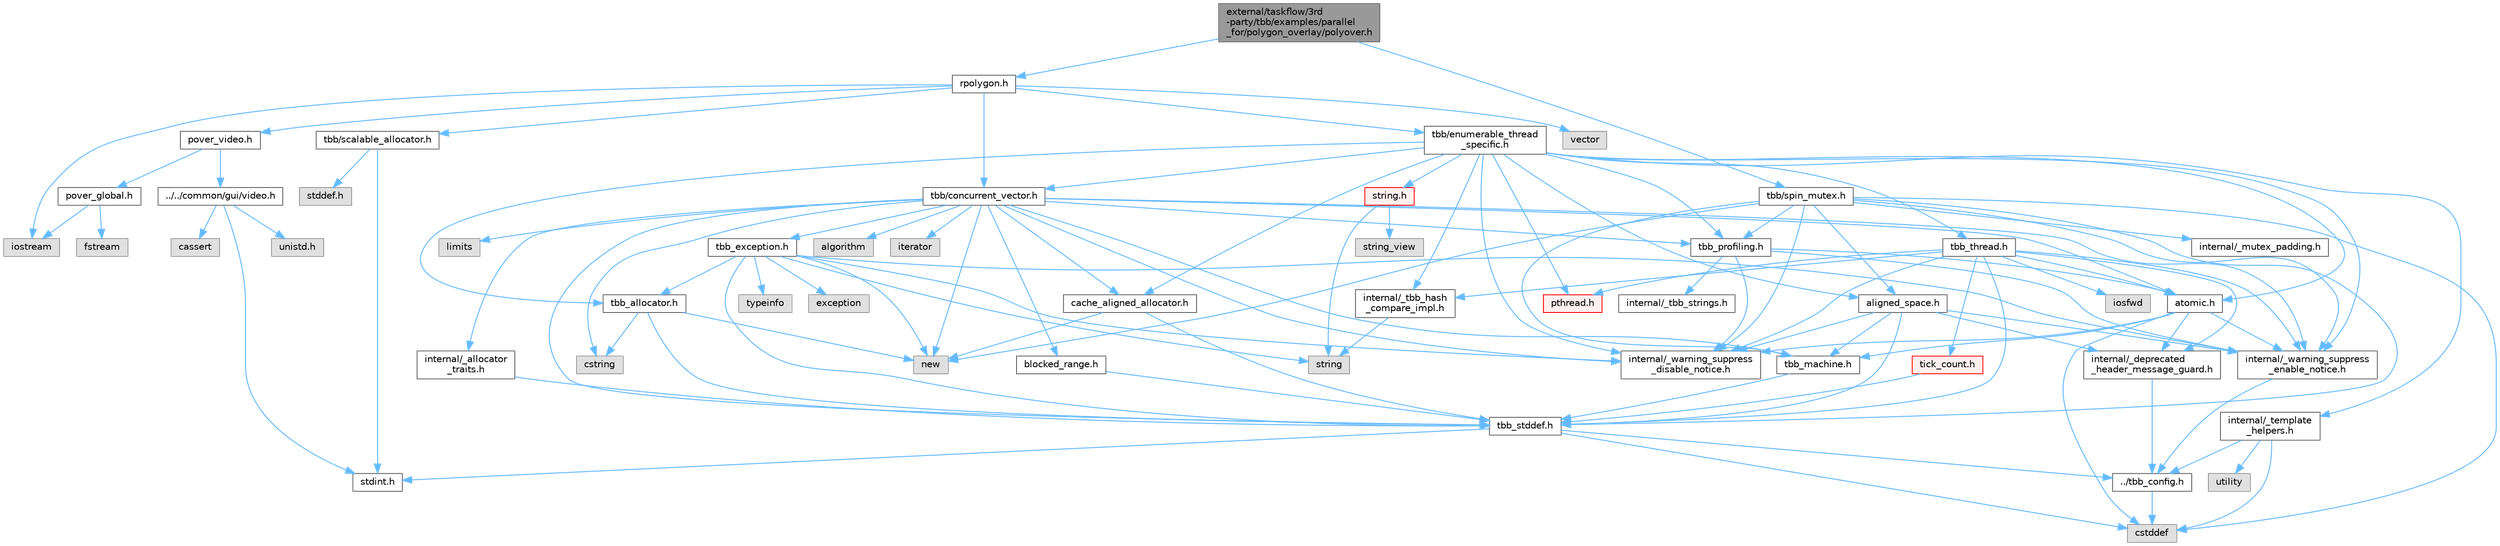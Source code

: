 digraph "external/taskflow/3rd-party/tbb/examples/parallel_for/polygon_overlay/polyover.h"
{
 // LATEX_PDF_SIZE
  bgcolor="transparent";
  edge [fontname=Helvetica,fontsize=10,labelfontname=Helvetica,labelfontsize=10];
  node [fontname=Helvetica,fontsize=10,shape=box,height=0.2,width=0.4];
  Node1 [id="Node000001",label="external/taskflow/3rd\l-party/tbb/examples/parallel\l_for/polygon_overlay/polyover.h",height=0.2,width=0.4,color="gray40", fillcolor="grey60", style="filled", fontcolor="black",tooltip=" "];
  Node1 -> Node2 [id="edge1_Node000001_Node000002",color="steelblue1",style="solid",tooltip=" "];
  Node2 [id="Node000002",label="rpolygon.h",height=0.2,width=0.4,color="grey40", fillcolor="white", style="filled",URL="$rpolygon_8h.html",tooltip=" "];
  Node2 -> Node3 [id="edge2_Node000002_Node000003",color="steelblue1",style="solid",tooltip=" "];
  Node3 [id="Node000003",label="vector",height=0.2,width=0.4,color="grey60", fillcolor="#E0E0E0", style="filled",tooltip=" "];
  Node2 -> Node4 [id="edge3_Node000002_Node000004",color="steelblue1",style="solid",tooltip=" "];
  Node4 [id="Node000004",label="iostream",height=0.2,width=0.4,color="grey60", fillcolor="#E0E0E0", style="filled",tooltip=" "];
  Node2 -> Node5 [id="edge4_Node000002_Node000005",color="steelblue1",style="solid",tooltip=" "];
  Node5 [id="Node000005",label="pover_video.h",height=0.2,width=0.4,color="grey40", fillcolor="white", style="filled",URL="$pover__video_8h.html",tooltip=" "];
  Node5 -> Node6 [id="edge5_Node000005_Node000006",color="steelblue1",style="solid",tooltip=" "];
  Node6 [id="Node000006",label="../../common/gui/video.h",height=0.2,width=0.4,color="grey40", fillcolor="white", style="filled",URL="$3rd-party_2tbb_2examples_2common_2gui_2video_8h.html",tooltip=" "];
  Node6 -> Node7 [id="edge6_Node000006_Node000007",color="steelblue1",style="solid",tooltip=" "];
  Node7 [id="Node000007",label="cassert",height=0.2,width=0.4,color="grey60", fillcolor="#E0E0E0", style="filled",tooltip=" "];
  Node6 -> Node8 [id="edge7_Node000006_Node000008",color="steelblue1",style="solid",tooltip=" "];
  Node8 [id="Node000008",label="stdint.h",height=0.2,width=0.4,color="grey40", fillcolor="white", style="filled",URL="$stdint_8h.html",tooltip=" "];
  Node6 -> Node9 [id="edge8_Node000006_Node000009",color="steelblue1",style="solid",tooltip=" "];
  Node9 [id="Node000009",label="unistd.h",height=0.2,width=0.4,color="grey60", fillcolor="#E0E0E0", style="filled",tooltip=" "];
  Node5 -> Node10 [id="edge9_Node000005_Node000010",color="steelblue1",style="solid",tooltip=" "];
  Node10 [id="Node000010",label="pover_global.h",height=0.2,width=0.4,color="grey40", fillcolor="white", style="filled",URL="$pover__global_8h.html",tooltip=" "];
  Node10 -> Node4 [id="edge10_Node000010_Node000004",color="steelblue1",style="solid",tooltip=" "];
  Node10 -> Node11 [id="edge11_Node000010_Node000011",color="steelblue1",style="solid",tooltip=" "];
  Node11 [id="Node000011",label="fstream",height=0.2,width=0.4,color="grey60", fillcolor="#E0E0E0", style="filled",tooltip=" "];
  Node2 -> Node12 [id="edge12_Node000002_Node000012",color="steelblue1",style="solid",tooltip=" "];
  Node12 [id="Node000012",label="tbb/scalable_allocator.h",height=0.2,width=0.4,color="grey40", fillcolor="white", style="filled",URL="$scalable__allocator_8h.html",tooltip=" "];
  Node12 -> Node13 [id="edge13_Node000012_Node000013",color="steelblue1",style="solid",tooltip=" "];
  Node13 [id="Node000013",label="stddef.h",height=0.2,width=0.4,color="grey60", fillcolor="#E0E0E0", style="filled",tooltip=" "];
  Node12 -> Node8 [id="edge14_Node000012_Node000008",color="steelblue1",style="solid",tooltip=" "];
  Node2 -> Node14 [id="edge15_Node000002_Node000014",color="steelblue1",style="solid",tooltip=" "];
  Node14 [id="Node000014",label="tbb/concurrent_vector.h",height=0.2,width=0.4,color="grey40", fillcolor="white", style="filled",URL="$concurrent__vector_8h.html",tooltip=" "];
  Node14 -> Node15 [id="edge16_Node000014_Node000015",color="steelblue1",style="solid",tooltip=" "];
  Node15 [id="Node000015",label="internal/_warning_suppress\l_enable_notice.h",height=0.2,width=0.4,color="grey40", fillcolor="white", style="filled",URL="$__warning__suppress__enable__notice_8h.html",tooltip=" "];
  Node15 -> Node16 [id="edge17_Node000015_Node000016",color="steelblue1",style="solid",tooltip=" "];
  Node16 [id="Node000016",label="../tbb_config.h",height=0.2,width=0.4,color="grey40", fillcolor="white", style="filled",URL="$tbb__config_8h.html",tooltip=" "];
  Node16 -> Node17 [id="edge18_Node000016_Node000017",color="steelblue1",style="solid",tooltip=" "];
  Node17 [id="Node000017",label="cstddef",height=0.2,width=0.4,color="grey60", fillcolor="#E0E0E0", style="filled",tooltip=" "];
  Node14 -> Node18 [id="edge19_Node000014_Node000018",color="steelblue1",style="solid",tooltip=" "];
  Node18 [id="Node000018",label="tbb_stddef.h",height=0.2,width=0.4,color="grey40", fillcolor="white", style="filled",URL="$tbb__stddef_8h.html",tooltip=" "];
  Node18 -> Node16 [id="edge20_Node000018_Node000016",color="steelblue1",style="solid",tooltip=" "];
  Node18 -> Node17 [id="edge21_Node000018_Node000017",color="steelblue1",style="solid",tooltip=" "];
  Node18 -> Node8 [id="edge22_Node000018_Node000008",color="steelblue1",style="solid",tooltip=" "];
  Node14 -> Node19 [id="edge23_Node000014_Node000019",color="steelblue1",style="solid",tooltip=" "];
  Node19 [id="Node000019",label="tbb_exception.h",height=0.2,width=0.4,color="grey40", fillcolor="white", style="filled",URL="$tbb__exception_8h.html",tooltip=" "];
  Node19 -> Node15 [id="edge24_Node000019_Node000015",color="steelblue1",style="solid",tooltip=" "];
  Node19 -> Node18 [id="edge25_Node000019_Node000018",color="steelblue1",style="solid",tooltip=" "];
  Node19 -> Node20 [id="edge26_Node000019_Node000020",color="steelblue1",style="solid",tooltip=" "];
  Node20 [id="Node000020",label="exception",height=0.2,width=0.4,color="grey60", fillcolor="#E0E0E0", style="filled",tooltip=" "];
  Node19 -> Node21 [id="edge27_Node000019_Node000021",color="steelblue1",style="solid",tooltip=" "];
  Node21 [id="Node000021",label="new",height=0.2,width=0.4,color="grey60", fillcolor="#E0E0E0", style="filled",tooltip=" "];
  Node19 -> Node22 [id="edge28_Node000019_Node000022",color="steelblue1",style="solid",tooltip=" "];
  Node22 [id="Node000022",label="string",height=0.2,width=0.4,color="grey60", fillcolor="#E0E0E0", style="filled",tooltip=" "];
  Node19 -> Node23 [id="edge29_Node000019_Node000023",color="steelblue1",style="solid",tooltip=" "];
  Node23 [id="Node000023",label="tbb_allocator.h",height=0.2,width=0.4,color="grey40", fillcolor="white", style="filled",URL="$tbb__allocator_8h.html",tooltip=" "];
  Node23 -> Node18 [id="edge30_Node000023_Node000018",color="steelblue1",style="solid",tooltip=" "];
  Node23 -> Node21 [id="edge31_Node000023_Node000021",color="steelblue1",style="solid",tooltip=" "];
  Node23 -> Node24 [id="edge32_Node000023_Node000024",color="steelblue1",style="solid",tooltip=" "];
  Node24 [id="Node000024",label="cstring",height=0.2,width=0.4,color="grey60", fillcolor="#E0E0E0", style="filled",tooltip=" "];
  Node19 -> Node25 [id="edge33_Node000019_Node000025",color="steelblue1",style="solid",tooltip=" "];
  Node25 [id="Node000025",label="typeinfo",height=0.2,width=0.4,color="grey60", fillcolor="#E0E0E0", style="filled",tooltip=" "];
  Node19 -> Node26 [id="edge34_Node000019_Node000026",color="steelblue1",style="solid",tooltip=" "];
  Node26 [id="Node000026",label="internal/_warning_suppress\l_disable_notice.h",height=0.2,width=0.4,color="grey40", fillcolor="white", style="filled",URL="$__warning__suppress__disable__notice_8h.html",tooltip=" "];
  Node14 -> Node27 [id="edge35_Node000014_Node000027",color="steelblue1",style="solid",tooltip=" "];
  Node27 [id="Node000027",label="atomic.h",height=0.2,width=0.4,color="grey40", fillcolor="white", style="filled",URL="$external_2taskflow_23rd-party_2tbb_2include_2tbb_2atomic_8h.html",tooltip=" "];
  Node27 -> Node28 [id="edge36_Node000027_Node000028",color="steelblue1",style="solid",tooltip=" "];
  Node28 [id="Node000028",label="internal/_deprecated\l_header_message_guard.h",height=0.2,width=0.4,color="grey40", fillcolor="white", style="filled",URL="$__deprecated__header__message__guard_8h.html",tooltip=" "];
  Node28 -> Node16 [id="edge37_Node000028_Node000016",color="steelblue1",style="solid",tooltip=" "];
  Node27 -> Node15 [id="edge38_Node000027_Node000015",color="steelblue1",style="solid",tooltip=" "];
  Node27 -> Node17 [id="edge39_Node000027_Node000017",color="steelblue1",style="solid",tooltip=" "];
  Node27 -> Node29 [id="edge40_Node000027_Node000029",color="steelblue1",style="solid",tooltip=" "];
  Node29 [id="Node000029",label="tbb_machine.h",height=0.2,width=0.4,color="grey40", fillcolor="white", style="filled",URL="$tbb__machine_8h.html",tooltip=" "];
  Node29 -> Node18 [id="edge41_Node000029_Node000018",color="steelblue1",style="solid",tooltip=" "];
  Node27 -> Node26 [id="edge42_Node000027_Node000026",color="steelblue1",style="solid",tooltip=" "];
  Node14 -> Node30 [id="edge43_Node000014_Node000030",color="steelblue1",style="solid",tooltip=" "];
  Node30 [id="Node000030",label="cache_aligned_allocator.h",height=0.2,width=0.4,color="grey40", fillcolor="white", style="filled",URL="$cache__aligned__allocator_8h.html",tooltip=" "];
  Node30 -> Node21 [id="edge44_Node000030_Node000021",color="steelblue1",style="solid",tooltip=" "];
  Node30 -> Node18 [id="edge45_Node000030_Node000018",color="steelblue1",style="solid",tooltip=" "];
  Node14 -> Node31 [id="edge46_Node000014_Node000031",color="steelblue1",style="solid",tooltip=" "];
  Node31 [id="Node000031",label="blocked_range.h",height=0.2,width=0.4,color="grey40", fillcolor="white", style="filled",URL="$blocked__range_8h.html",tooltip=" "];
  Node31 -> Node18 [id="edge47_Node000031_Node000018",color="steelblue1",style="solid",tooltip=" "];
  Node14 -> Node29 [id="edge48_Node000014_Node000029",color="steelblue1",style="solid",tooltip=" "];
  Node14 -> Node32 [id="edge49_Node000014_Node000032",color="steelblue1",style="solid",tooltip=" "];
  Node32 [id="Node000032",label="tbb_profiling.h",height=0.2,width=0.4,color="grey40", fillcolor="white", style="filled",URL="$tbb__profiling_8h.html",tooltip=" "];
  Node32 -> Node15 [id="edge50_Node000032_Node000015",color="steelblue1",style="solid",tooltip=" "];
  Node32 -> Node33 [id="edge51_Node000032_Node000033",color="steelblue1",style="solid",tooltip=" "];
  Node33 [id="Node000033",label="internal/_tbb_strings.h",height=0.2,width=0.4,color="grey40", fillcolor="white", style="filled",URL="$__tbb__strings_8h.html",tooltip=" "];
  Node32 -> Node27 [id="edge52_Node000032_Node000027",color="steelblue1",style="solid",tooltip=" "];
  Node32 -> Node26 [id="edge53_Node000032_Node000026",color="steelblue1",style="solid",tooltip=" "];
  Node14 -> Node21 [id="edge54_Node000014_Node000021",color="steelblue1",style="solid",tooltip=" "];
  Node14 -> Node24 [id="edge55_Node000014_Node000024",color="steelblue1",style="solid",tooltip=" "];
  Node14 -> Node34 [id="edge56_Node000014_Node000034",color="steelblue1",style="solid",tooltip=" "];
  Node34 [id="Node000034",label="algorithm",height=0.2,width=0.4,color="grey60", fillcolor="#E0E0E0", style="filled",tooltip=" "];
  Node14 -> Node35 [id="edge57_Node000014_Node000035",color="steelblue1",style="solid",tooltip=" "];
  Node35 [id="Node000035",label="iterator",height=0.2,width=0.4,color="grey60", fillcolor="#E0E0E0", style="filled",tooltip=" "];
  Node14 -> Node36 [id="edge58_Node000014_Node000036",color="steelblue1",style="solid",tooltip=" "];
  Node36 [id="Node000036",label="internal/_allocator\l_traits.h",height=0.2,width=0.4,color="grey40", fillcolor="white", style="filled",URL="$__allocator__traits_8h.html",tooltip=" "];
  Node36 -> Node18 [id="edge59_Node000036_Node000018",color="steelblue1",style="solid",tooltip=" "];
  Node14 -> Node37 [id="edge60_Node000014_Node000037",color="steelblue1",style="solid",tooltip=" "];
  Node37 [id="Node000037",label="limits",height=0.2,width=0.4,color="grey60", fillcolor="#E0E0E0", style="filled",tooltip=" "];
  Node14 -> Node26 [id="edge61_Node000014_Node000026",color="steelblue1",style="solid",tooltip=" "];
  Node2 -> Node38 [id="edge62_Node000002_Node000038",color="steelblue1",style="solid",tooltip=" "];
  Node38 [id="Node000038",label="tbb/enumerable_thread\l_specific.h",height=0.2,width=0.4,color="grey40", fillcolor="white", style="filled",URL="$enumerable__thread__specific_8h.html",tooltip=" "];
  Node38 -> Node15 [id="edge63_Node000038_Node000015",color="steelblue1",style="solid",tooltip=" "];
  Node38 -> Node27 [id="edge64_Node000038_Node000027",color="steelblue1",style="solid",tooltip=" "];
  Node38 -> Node14 [id="edge65_Node000038_Node000014",color="steelblue1",style="solid",tooltip=" "];
  Node38 -> Node39 [id="edge66_Node000038_Node000039",color="steelblue1",style="solid",tooltip=" "];
  Node39 [id="Node000039",label="tbb_thread.h",height=0.2,width=0.4,color="grey40", fillcolor="white", style="filled",URL="$tbb__thread_8h.html",tooltip=" "];
  Node39 -> Node28 [id="edge67_Node000039_Node000028",color="steelblue1",style="solid",tooltip=" "];
  Node39 -> Node15 [id="edge68_Node000039_Node000015",color="steelblue1",style="solid",tooltip=" "];
  Node39 -> Node18 [id="edge69_Node000039_Node000018",color="steelblue1",style="solid",tooltip=" "];
  Node39 -> Node40 [id="edge70_Node000039_Node000040",color="steelblue1",style="solid",tooltip=" "];
  Node40 [id="Node000040",label="pthread.h",height=0.2,width=0.4,color="red", fillcolor="#FFF0F0", style="filled",URL="$pthread_8h.html",tooltip=" "];
  Node39 -> Node27 [id="edge71_Node000039_Node000027",color="steelblue1",style="solid",tooltip=" "];
  Node39 -> Node84 [id="edge72_Node000039_Node000084",color="steelblue1",style="solid",tooltip=" "];
  Node84 [id="Node000084",label="internal/_tbb_hash\l_compare_impl.h",height=0.2,width=0.4,color="grey40", fillcolor="white", style="filled",URL="$__tbb__hash__compare__impl_8h.html",tooltip=" "];
  Node84 -> Node22 [id="edge73_Node000084_Node000022",color="steelblue1",style="solid",tooltip=" "];
  Node39 -> Node85 [id="edge74_Node000039_Node000085",color="steelblue1",style="solid",tooltip=" "];
  Node85 [id="Node000085",label="tick_count.h",height=0.2,width=0.4,color="red", fillcolor="#FFF0F0", style="filled",URL="$tick__count_8h.html",tooltip=" "];
  Node85 -> Node18 [id="edge75_Node000085_Node000018",color="steelblue1",style="solid",tooltip=" "];
  Node39 -> Node87 [id="edge76_Node000039_Node000087",color="steelblue1",style="solid",tooltip=" "];
  Node87 [id="Node000087",label="iosfwd",height=0.2,width=0.4,color="grey60", fillcolor="#E0E0E0", style="filled",tooltip=" "];
  Node39 -> Node26 [id="edge77_Node000039_Node000026",color="steelblue1",style="solid",tooltip=" "];
  Node38 -> Node23 [id="edge78_Node000038_Node000023",color="steelblue1",style="solid",tooltip=" "];
  Node38 -> Node30 [id="edge79_Node000038_Node000030",color="steelblue1",style="solid",tooltip=" "];
  Node38 -> Node88 [id="edge80_Node000038_Node000088",color="steelblue1",style="solid",tooltip=" "];
  Node88 [id="Node000088",label="aligned_space.h",height=0.2,width=0.4,color="grey40", fillcolor="white", style="filled",URL="$aligned__space_8h.html",tooltip=" "];
  Node88 -> Node28 [id="edge81_Node000088_Node000028",color="steelblue1",style="solid",tooltip=" "];
  Node88 -> Node15 [id="edge82_Node000088_Node000015",color="steelblue1",style="solid",tooltip=" "];
  Node88 -> Node18 [id="edge83_Node000088_Node000018",color="steelblue1",style="solid",tooltip=" "];
  Node88 -> Node29 [id="edge84_Node000088_Node000029",color="steelblue1",style="solid",tooltip=" "];
  Node88 -> Node26 [id="edge85_Node000088_Node000026",color="steelblue1",style="solid",tooltip=" "];
  Node38 -> Node89 [id="edge86_Node000038_Node000089",color="steelblue1",style="solid",tooltip=" "];
  Node89 [id="Node000089",label="internal/_template\l_helpers.h",height=0.2,width=0.4,color="grey40", fillcolor="white", style="filled",URL="$__template__helpers_8h.html",tooltip=" "];
  Node89 -> Node76 [id="edge87_Node000089_Node000076",color="steelblue1",style="solid",tooltip=" "];
  Node76 [id="Node000076",label="utility",height=0.2,width=0.4,color="grey60", fillcolor="#E0E0E0", style="filled",tooltip=" "];
  Node89 -> Node17 [id="edge88_Node000089_Node000017",color="steelblue1",style="solid",tooltip=" "];
  Node89 -> Node16 [id="edge89_Node000089_Node000016",color="steelblue1",style="solid",tooltip=" "];
  Node38 -> Node84 [id="edge90_Node000038_Node000084",color="steelblue1",style="solid",tooltip=" "];
  Node38 -> Node32 [id="edge91_Node000038_Node000032",color="steelblue1",style="solid",tooltip=" "];
  Node38 -> Node90 [id="edge92_Node000038_Node000090",color="steelblue1",style="solid",tooltip=" "];
  Node90 [id="Node000090",label="string.h",height=0.2,width=0.4,color="red", fillcolor="#FFF0F0", style="filled",URL="$string_8h.html",tooltip=" "];
  Node90 -> Node22 [id="edge93_Node000090_Node000022",color="steelblue1",style="solid",tooltip=" "];
  Node90 -> Node91 [id="edge94_Node000090_Node000091",color="steelblue1",style="solid",tooltip=" "];
  Node91 [id="Node000091",label="string_view",height=0.2,width=0.4,color="grey60", fillcolor="#E0E0E0", style="filled",tooltip=" "];
  Node38 -> Node40 [id="edge95_Node000038_Node000040",color="steelblue1",style="solid",tooltip=" "];
  Node38 -> Node26 [id="edge96_Node000038_Node000026",color="steelblue1",style="solid",tooltip=" "];
  Node1 -> Node228 [id="edge97_Node000001_Node000228",color="steelblue1",style="solid",tooltip=" "];
  Node228 [id="Node000228",label="tbb/spin_mutex.h",height=0.2,width=0.4,color="grey40", fillcolor="white", style="filled",URL="$external_2taskflow_23rd-party_2tbb_2include_2tbb_2spin__mutex_8h.html",tooltip=" "];
  Node228 -> Node15 [id="edge98_Node000228_Node000015",color="steelblue1",style="solid",tooltip=" "];
  Node228 -> Node17 [id="edge99_Node000228_Node000017",color="steelblue1",style="solid",tooltip=" "];
  Node228 -> Node21 [id="edge100_Node000228_Node000021",color="steelblue1",style="solid",tooltip=" "];
  Node228 -> Node88 [id="edge101_Node000228_Node000088",color="steelblue1",style="solid",tooltip=" "];
  Node228 -> Node18 [id="edge102_Node000228_Node000018",color="steelblue1",style="solid",tooltip=" "];
  Node228 -> Node29 [id="edge103_Node000228_Node000029",color="steelblue1",style="solid",tooltip=" "];
  Node228 -> Node32 [id="edge104_Node000228_Node000032",color="steelblue1",style="solid",tooltip=" "];
  Node228 -> Node229 [id="edge105_Node000228_Node000229",color="steelblue1",style="solid",tooltip=" "];
  Node229 [id="Node000229",label="internal/_mutex_padding.h",height=0.2,width=0.4,color="grey40", fillcolor="white", style="filled",URL="$__mutex__padding_8h.html",tooltip=" "];
  Node228 -> Node26 [id="edge106_Node000228_Node000026",color="steelblue1",style="solid",tooltip=" "];
}

